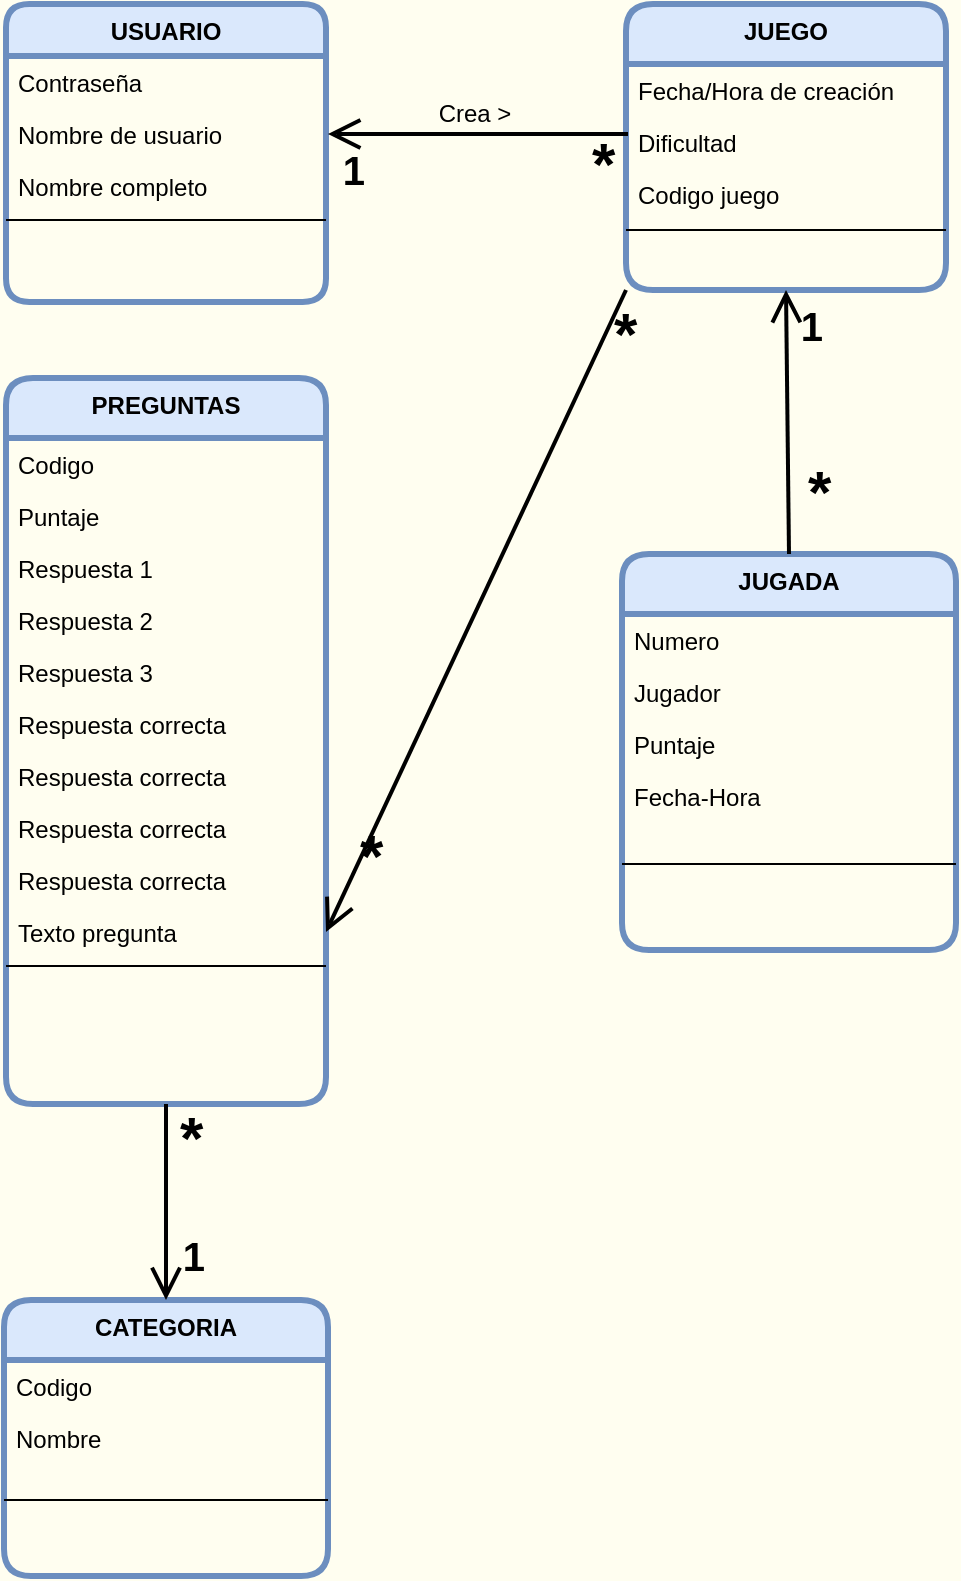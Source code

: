 <mxfile version="20.7.4" type="device"><diagram id="C5RBs43oDa-KdzZeNtuy" name="Page-1"><mxGraphModel dx="948" dy="828" grid="0" gridSize="10" guides="1" tooltips="1" connect="1" arrows="1" fold="1" page="1" pageScale="1" pageWidth="827" pageHeight="1169" background="#FFFEF0" math="0" shadow="0"><root><mxCell id="WIyWlLk6GJQsqaUBKTNV-0"/><mxCell id="WIyWlLk6GJQsqaUBKTNV-1" parent="WIyWlLk6GJQsqaUBKTNV-0"/><mxCell id="zkfFHV4jXpPFQw0GAbJ--0" value="JUEGO" style="swimlane;fontStyle=1;align=center;verticalAlign=top;childLayout=stackLayout;horizontal=1;startSize=30;horizontalStack=0;resizeParent=1;resizeLast=0;collapsible=1;marginBottom=0;rounded=1;shadow=0;strokeWidth=3;labelBackgroundColor=none;fillColor=#dae8fc;strokeColor=#6c8ebf;" parent="WIyWlLk6GJQsqaUBKTNV-1" vertex="1"><mxGeometry x="440" y="43" width="160" height="143" as="geometry"><mxRectangle x="220" y="120" width="160" height="26" as="alternateBounds"/></mxGeometry></mxCell><mxCell id="zkfFHV4jXpPFQw0GAbJ--2" value="Fecha/Hora de creación" style="text;align=left;verticalAlign=top;spacingLeft=4;spacingRight=4;overflow=hidden;rotatable=0;points=[[0,0.5],[1,0.5]];portConstraint=eastwest;rounded=0;shadow=0;html=0;" parent="zkfFHV4jXpPFQw0GAbJ--0" vertex="1"><mxGeometry y="30" width="160" height="26" as="geometry"/></mxCell><mxCell id="UWJl74e681iZkV4x8Wct-0" value="Dificultad" style="text;align=left;verticalAlign=top;spacingLeft=4;spacingRight=4;overflow=hidden;rotatable=0;points=[[0,0.5],[1,0.5]];portConstraint=eastwest;rounded=0;shadow=0;html=0;" vertex="1" parent="zkfFHV4jXpPFQw0GAbJ--0"><mxGeometry y="56" width="160" height="26" as="geometry"/></mxCell><mxCell id="ogk3Hh-eWacTqlMFDUQD-0" value="Codigo juego" style="text;align=left;verticalAlign=top;spacingLeft=4;spacingRight=4;overflow=hidden;rotatable=0;points=[[0,0.5],[1,0.5]];portConstraint=eastwest;rounded=0;shadow=0;html=0;" parent="zkfFHV4jXpPFQw0GAbJ--0" vertex="1"><mxGeometry y="82" width="160" height="26" as="geometry"/></mxCell><mxCell id="zkfFHV4jXpPFQw0GAbJ--4" value="" style="line;html=1;strokeWidth=1;align=left;verticalAlign=middle;spacingTop=-1;spacingLeft=3;spacingRight=3;rotatable=0;labelPosition=right;points=[];portConstraint=eastwest;" parent="zkfFHV4jXpPFQw0GAbJ--0" vertex="1"><mxGeometry y="108" width="160" height="10" as="geometry"/></mxCell><mxCell id="zkfFHV4jXpPFQw0GAbJ--6" value="JUGADA" style="swimlane;fontStyle=1;align=center;verticalAlign=top;childLayout=stackLayout;horizontal=1;startSize=30;horizontalStack=0;resizeParent=1;resizeLast=0;collapsible=1;marginBottom=0;rounded=1;shadow=0;strokeWidth=3;fillColor=#dae8fc;strokeColor=#6c8ebf;labelBackgroundColor=none;" parent="WIyWlLk6GJQsqaUBKTNV-1" vertex="1"><mxGeometry x="438" y="318" width="167" height="198" as="geometry"><mxRectangle x="130" y="380" width="160" height="26" as="alternateBounds"/></mxGeometry></mxCell><mxCell id="pUny38XtBlhGH4cuDCrH-7" value="Numero" style="text;align=left;verticalAlign=top;spacingLeft=4;spacingRight=4;overflow=hidden;rotatable=0;points=[[0,0.5],[1,0.5]];portConstraint=eastwest;rounded=0;shadow=0;html=0;" parent="zkfFHV4jXpPFQw0GAbJ--6" vertex="1"><mxGeometry y="30" width="167" height="26" as="geometry"/></mxCell><mxCell id="pUny38XtBlhGH4cuDCrH-13" value="Jugador" style="text;align=left;verticalAlign=top;spacingLeft=4;spacingRight=4;overflow=hidden;rotatable=0;points=[[0,0.5],[1,0.5]];portConstraint=eastwest;rounded=0;shadow=0;html=0;" parent="zkfFHV4jXpPFQw0GAbJ--6" vertex="1"><mxGeometry y="56" width="167" height="26" as="geometry"/></mxCell><mxCell id="pUny38XtBlhGH4cuDCrH-14" value="Puntaje" style="text;align=left;verticalAlign=top;spacingLeft=4;spacingRight=4;overflow=hidden;rotatable=0;points=[[0,0.5],[1,0.5]];portConstraint=eastwest;rounded=0;shadow=0;html=0;" parent="zkfFHV4jXpPFQw0GAbJ--6" vertex="1"><mxGeometry y="82" width="167" height="26" as="geometry"/></mxCell><mxCell id="pUny38XtBlhGH4cuDCrH-6" value="Fecha-Hora " style="text;align=left;verticalAlign=top;spacingLeft=4;spacingRight=4;overflow=hidden;rotatable=0;points=[[0,0.5],[1,0.5]];portConstraint=eastwest;rounded=0;shadow=0;html=0;" parent="zkfFHV4jXpPFQw0GAbJ--6" vertex="1"><mxGeometry y="108" width="167" height="26" as="geometry"/></mxCell><mxCell id="zkfFHV4jXpPFQw0GAbJ--9" value="" style="line;html=1;strokeWidth=1;align=left;verticalAlign=middle;spacingTop=-1;spacingLeft=3;spacingRight=3;rotatable=0;labelPosition=right;points=[];portConstraint=eastwest;" parent="zkfFHV4jXpPFQw0GAbJ--6" vertex="1"><mxGeometry y="134" width="167" height="42" as="geometry"/></mxCell><mxCell id="zkfFHV4jXpPFQw0GAbJ--13" value="CATEGORIA" style="swimlane;fontStyle=1;align=center;verticalAlign=top;childLayout=stackLayout;horizontal=1;startSize=30;horizontalStack=0;resizeParent=1;resizeLast=0;collapsible=1;marginBottom=0;rounded=1;shadow=0;strokeWidth=3;fillColor=#dae8fc;strokeColor=#6c8ebf;labelBackgroundColor=none;" parent="WIyWlLk6GJQsqaUBKTNV-1" vertex="1"><mxGeometry x="129" y="691" width="162" height="138" as="geometry"><mxRectangle x="340" y="380" width="170" height="26" as="alternateBounds"/></mxGeometry></mxCell><mxCell id="pUny38XtBlhGH4cuDCrH-19" value="Codigo" style="text;align=left;verticalAlign=top;spacingLeft=4;spacingRight=4;overflow=hidden;rotatable=0;points=[[0,0.5],[1,0.5]];portConstraint=eastwest;" parent="zkfFHV4jXpPFQw0GAbJ--13" vertex="1"><mxGeometry y="30" width="162" height="26" as="geometry"/></mxCell><mxCell id="zkfFHV4jXpPFQw0GAbJ--14" value="Nombre" style="text;align=left;verticalAlign=top;spacingLeft=4;spacingRight=4;overflow=hidden;rotatable=0;points=[[0,0.5],[1,0.5]];portConstraint=eastwest;" parent="zkfFHV4jXpPFQw0GAbJ--13" vertex="1"><mxGeometry y="56" width="162" height="26" as="geometry"/></mxCell><mxCell id="zkfFHV4jXpPFQw0GAbJ--15" value="" style="line;html=1;strokeWidth=1;align=left;verticalAlign=middle;spacingTop=-1;spacingLeft=3;spacingRight=3;rotatable=0;labelPosition=right;points=[];portConstraint=eastwest;" parent="zkfFHV4jXpPFQw0GAbJ--13" vertex="1"><mxGeometry y="82" width="162" height="36" as="geometry"/></mxCell><mxCell id="zkfFHV4jXpPFQw0GAbJ--17" value="USUARIO" style="swimlane;fontStyle=1;align=center;verticalAlign=top;childLayout=stackLayout;horizontal=1;startSize=26;horizontalStack=0;resizeParent=1;resizeLast=0;collapsible=1;marginBottom=0;rounded=1;shadow=0;strokeWidth=3;fillColor=#dae8fc;strokeColor=#6c8ebf;" parent="WIyWlLk6GJQsqaUBKTNV-1" vertex="1"><mxGeometry x="130" y="43" width="160" height="149" as="geometry"><mxRectangle x="550" y="140" width="160" height="26" as="alternateBounds"/></mxGeometry></mxCell><mxCell id="zkfFHV4jXpPFQw0GAbJ--18" value="Contraseña" style="text;align=left;verticalAlign=top;spacingLeft=4;spacingRight=4;overflow=hidden;rotatable=0;points=[[0,0.5],[1,0.5]];portConstraint=eastwest;" parent="zkfFHV4jXpPFQw0GAbJ--17" vertex="1"><mxGeometry y="26" width="160" height="26" as="geometry"/></mxCell><mxCell id="Zua9VPasZb-DiGXP2Rg9-5" value="Nombre de usuario" style="text;align=left;verticalAlign=top;spacingLeft=4;spacingRight=4;overflow=hidden;rotatable=0;points=[[0,0.5],[1,0.5]];portConstraint=eastwest;rounded=0;shadow=0;html=0;" parent="zkfFHV4jXpPFQw0GAbJ--17" vertex="1"><mxGeometry y="52" width="160" height="26" as="geometry"/></mxCell><mxCell id="zkfFHV4jXpPFQw0GAbJ--19" value="Nombre completo" style="text;align=left;verticalAlign=top;spacingLeft=4;spacingRight=4;overflow=hidden;rotatable=0;points=[[0,0.5],[1,0.5]];portConstraint=eastwest;rounded=0;shadow=0;html=0;" parent="zkfFHV4jXpPFQw0GAbJ--17" vertex="1"><mxGeometry y="78" width="160" height="26" as="geometry"/></mxCell><mxCell id="zkfFHV4jXpPFQw0GAbJ--23" value="" style="line;html=1;strokeWidth=1;align=left;verticalAlign=middle;spacingTop=-1;spacingLeft=3;spacingRight=3;rotatable=0;labelPosition=right;points=[];portConstraint=eastwest;" parent="zkfFHV4jXpPFQw0GAbJ--17" vertex="1"><mxGeometry y="104" width="160" height="8" as="geometry"/></mxCell><mxCell id="zkfFHV4jXpPFQw0GAbJ--26" value="" style="endArrow=open;shadow=0;strokeWidth=2;rounded=0;endFill=1;edgeStyle=elbowEdgeStyle;elbow=vertical;endSize=12;" parent="WIyWlLk6GJQsqaUBKTNV-1" edge="1"><mxGeometry x="0.5" y="41" relative="1" as="geometry"><mxPoint x="441" y="108" as="sourcePoint"/><mxPoint x="291" y="108" as="targetPoint"/><mxPoint x="-40" y="32" as="offset"/><Array as="points"><mxPoint x="400" y="108"/><mxPoint x="418" y="97"/><mxPoint x="271" y="130"/></Array></mxGeometry></mxCell><mxCell id="zkfFHV4jXpPFQw0GAbJ--27" value="*" style="resizable=0;align=left;verticalAlign=bottom;labelBackgroundColor=none;fontSize=30;fontStyle=1" parent="zkfFHV4jXpPFQw0GAbJ--26" connectable="0" vertex="1"><mxGeometry x="-1" relative="1" as="geometry"><mxPoint x="-20" y="30" as="offset"/></mxGeometry></mxCell><mxCell id="zkfFHV4jXpPFQw0GAbJ--28" value="1" style="resizable=0;align=right;verticalAlign=bottom;labelBackgroundColor=none;fontSize=20;fontStyle=1" parent="zkfFHV4jXpPFQw0GAbJ--26" connectable="0" vertex="1"><mxGeometry x="1" relative="1" as="geometry"><mxPoint x="20" y="30" as="offset"/></mxGeometry></mxCell><mxCell id="zkfFHV4jXpPFQw0GAbJ--29" value="Crea &amp;gt;" style="text;html=1;resizable=0;points=[];;align=center;verticalAlign=middle;labelBackgroundColor=none;rounded=0;shadow=0;strokeWidth=1;fontSize=12;" parent="zkfFHV4jXpPFQw0GAbJ--26" vertex="1" connectable="0"><mxGeometry x="0.5" y="49" relative="1" as="geometry"><mxPoint x="35" y="-59" as="offset"/></mxGeometry></mxCell><mxCell id="iwKu0tgebWHdo_k-Yv_c-9" value="PREGUNTAS" style="swimlane;fontStyle=1;align=center;verticalAlign=top;childLayout=stackLayout;horizontal=1;startSize=30;horizontalStack=0;resizeParent=1;resizeLast=0;collapsible=1;marginBottom=0;rounded=1;shadow=0;strokeWidth=3;fillColor=#dae8fc;strokeColor=#6c8ebf;labelBackgroundColor=none;" parent="WIyWlLk6GJQsqaUBKTNV-1" vertex="1"><mxGeometry x="130" y="230" width="160" height="363" as="geometry"><mxRectangle x="130" y="380" width="160" height="26" as="alternateBounds"/></mxGeometry></mxCell><mxCell id="Zua9VPasZb-DiGXP2Rg9-13" value="Codigo" style="text;align=left;verticalAlign=top;spacingLeft=4;spacingRight=4;overflow=hidden;rotatable=0;points=[[0,0.5],[1,0.5]];portConstraint=eastwest;rounded=0;shadow=0;html=0;" parent="iwKu0tgebWHdo_k-Yv_c-9" vertex="1"><mxGeometry y="30" width="160" height="26" as="geometry"/></mxCell><mxCell id="pUny38XtBlhGH4cuDCrH-15" value="Puntaje" style="text;align=left;verticalAlign=top;spacingLeft=4;spacingRight=4;overflow=hidden;rotatable=0;points=[[0,0.5],[1,0.5]];portConstraint=eastwest;rounded=0;shadow=0;html=0;" parent="iwKu0tgebWHdo_k-Yv_c-9" vertex="1"><mxGeometry y="56" width="160" height="26" as="geometry"/></mxCell><mxCell id="pUny38XtBlhGH4cuDCrH-16" value="Respuesta 1" style="text;align=left;verticalAlign=top;spacingLeft=4;spacingRight=4;overflow=hidden;rotatable=0;points=[[0,0.5],[1,0.5]];portConstraint=eastwest;rounded=0;shadow=0;html=0;" parent="iwKu0tgebWHdo_k-Yv_c-9" vertex="1"><mxGeometry y="82" width="160" height="26" as="geometry"/></mxCell><mxCell id="pUny38XtBlhGH4cuDCrH-17" value="Respuesta 2" style="text;align=left;verticalAlign=top;spacingLeft=4;spacingRight=4;overflow=hidden;rotatable=0;points=[[0,0.5],[1,0.5]];portConstraint=eastwest;rounded=0;shadow=0;html=0;" parent="iwKu0tgebWHdo_k-Yv_c-9" vertex="1"><mxGeometry y="108" width="160" height="26" as="geometry"/></mxCell><mxCell id="pUny38XtBlhGH4cuDCrH-18" value="Respuesta 3" style="text;align=left;verticalAlign=top;spacingLeft=4;spacingRight=4;overflow=hidden;rotatable=0;points=[[0,0.5],[1,0.5]];portConstraint=eastwest;rounded=0;shadow=0;html=0;" parent="iwKu0tgebWHdo_k-Yv_c-9" vertex="1"><mxGeometry y="134" width="160" height="26" as="geometry"/></mxCell><mxCell id="UWJl74e681iZkV4x8Wct-1" value="Respuesta correcta" style="text;align=left;verticalAlign=top;spacingLeft=4;spacingRight=4;overflow=hidden;rotatable=0;points=[[0,0.5],[1,0.5]];portConstraint=eastwest;rounded=0;shadow=0;html=0;" vertex="1" parent="iwKu0tgebWHdo_k-Yv_c-9"><mxGeometry y="160" width="160" height="26" as="geometry"/></mxCell><mxCell id="UWJl74e681iZkV4x8Wct-2" value="Respuesta correcta" style="text;align=left;verticalAlign=top;spacingLeft=4;spacingRight=4;overflow=hidden;rotatable=0;points=[[0,0.5],[1,0.5]];portConstraint=eastwest;rounded=0;shadow=0;html=0;" vertex="1" parent="iwKu0tgebWHdo_k-Yv_c-9"><mxGeometry y="186" width="160" height="26" as="geometry"/></mxCell><mxCell id="UWJl74e681iZkV4x8Wct-4" value="Respuesta correcta" style="text;align=left;verticalAlign=top;spacingLeft=4;spacingRight=4;overflow=hidden;rotatable=0;points=[[0,0.5],[1,0.5]];portConstraint=eastwest;rounded=0;shadow=0;html=0;" vertex="1" parent="iwKu0tgebWHdo_k-Yv_c-9"><mxGeometry y="212" width="160" height="26" as="geometry"/></mxCell><mxCell id="UWJl74e681iZkV4x8Wct-5" value="Respuesta correcta" style="text;align=left;verticalAlign=top;spacingLeft=4;spacingRight=4;overflow=hidden;rotatable=0;points=[[0,0.5],[1,0.5]];portConstraint=eastwest;rounded=0;shadow=0;html=0;" vertex="1" parent="iwKu0tgebWHdo_k-Yv_c-9"><mxGeometry y="238" width="160" height="26" as="geometry"/></mxCell><mxCell id="Zua9VPasZb-DiGXP2Rg9-14" value="Texto pregunta" style="text;align=left;verticalAlign=top;spacingLeft=4;spacingRight=4;overflow=hidden;rotatable=0;points=[[0,0.5],[1,0.5]];portConstraint=eastwest;rounded=0;shadow=0;html=0;" parent="iwKu0tgebWHdo_k-Yv_c-9" vertex="1"><mxGeometry y="264" width="160" height="26" as="geometry"/></mxCell><mxCell id="pUny38XtBlhGH4cuDCrH-23" value="" style="resizable=0;align=left;verticalAlign=bottom;labelBackgroundColor=none;fontSize=30;fontStyle=1" parent="iwKu0tgebWHdo_k-Yv_c-9" connectable="0" vertex="1"><mxGeometry y="290" width="160" as="geometry"/></mxCell><mxCell id="iwKu0tgebWHdo_k-Yv_c-11" value="" style="line;html=1;strokeWidth=1;align=left;verticalAlign=middle;spacingTop=-1;spacingLeft=3;spacingRight=3;rotatable=0;labelPosition=right;points=[];portConstraint=eastwest;" parent="iwKu0tgebWHdo_k-Yv_c-9" vertex="1"><mxGeometry y="290" width="160" height="8" as="geometry"/></mxCell><mxCell id="pUny38XtBlhGH4cuDCrH-0" value="" style="endArrow=open;shadow=0;strokeWidth=2;rounded=0;endFill=1;elbow=vertical;endSize=12;exitX=0.5;exitY=0;exitDx=0;exitDy=0;entryX=0.5;entryY=1;entryDx=0;entryDy=0;" parent="WIyWlLk6GJQsqaUBKTNV-1" source="zkfFHV4jXpPFQw0GAbJ--6" target="zkfFHV4jXpPFQw0GAbJ--0" edge="1"><mxGeometry x="0.5" y="41" relative="1" as="geometry"><mxPoint x="499" y="233" as="sourcePoint"/><mxPoint x="349" y="233" as="targetPoint"/><mxPoint x="-40" y="32" as="offset"/></mxGeometry></mxCell><mxCell id="pUny38XtBlhGH4cuDCrH-2" value="1" style="resizable=0;align=right;verticalAlign=bottom;labelBackgroundColor=none;fontSize=20;fontStyle=1" parent="pUny38XtBlhGH4cuDCrH-0" connectable="0" vertex="1"><mxGeometry x="1" relative="1" as="geometry"><mxPoint x="20" y="30" as="offset"/></mxGeometry></mxCell><mxCell id="pUny38XtBlhGH4cuDCrH-4" value="*" style="resizable=0;align=left;verticalAlign=bottom;labelBackgroundColor=none;fontSize=30;fontStyle=1" parent="WIyWlLk6GJQsqaUBKTNV-1" connectable="0" vertex="1"><mxGeometry x="529" y="302" as="geometry"/></mxCell><mxCell id="pUny38XtBlhGH4cuDCrH-8" value="" style="endArrow=open;shadow=0;strokeWidth=2;rounded=0;endFill=1;elbow=vertical;endSize=12;exitX=0;exitY=1;exitDx=0;exitDy=0;entryX=1;entryY=0.5;entryDx=0;entryDy=0;" parent="WIyWlLk6GJQsqaUBKTNV-1" source="zkfFHV4jXpPFQw0GAbJ--0" target="Zua9VPasZb-DiGXP2Rg9-14" edge="1"><mxGeometry x="0.5" y="41" relative="1" as="geometry"><mxPoint x="371" y="233" as="sourcePoint"/><mxPoint x="221" y="233" as="targetPoint"/><mxPoint x="-40" y="32" as="offset"/></mxGeometry></mxCell><mxCell id="pUny38XtBlhGH4cuDCrH-9" value="*" style="resizable=0;align=left;verticalAlign=bottom;labelBackgroundColor=none;fontSize=30;fontStyle=1" parent="pUny38XtBlhGH4cuDCrH-8" connectable="0" vertex="1"><mxGeometry x="-1" relative="1" as="geometry"><mxPoint x="-8" y="37" as="offset"/></mxGeometry></mxCell><mxCell id="pUny38XtBlhGH4cuDCrH-12" value="*" style="resizable=0;align=left;verticalAlign=bottom;labelBackgroundColor=none;fontSize=30;fontStyle=1" parent="WIyWlLk6GJQsqaUBKTNV-1" connectable="0" vertex="1"><mxGeometry x="305" y="484" as="geometry"/></mxCell><mxCell id="pUny38XtBlhGH4cuDCrH-20" value="" style="endArrow=open;shadow=0;strokeWidth=2;rounded=0;endFill=1;elbow=vertical;endSize=12;entryX=0.5;entryY=0;entryDx=0;entryDy=0;exitX=0.5;exitY=1;exitDx=0;exitDy=0;" parent="WIyWlLk6GJQsqaUBKTNV-1" source="iwKu0tgebWHdo_k-Yv_c-9" edge="1" target="zkfFHV4jXpPFQw0GAbJ--13"><mxGeometry x="0.5" y="41" relative="1" as="geometry"><mxPoint x="172" y="605" as="sourcePoint"/><mxPoint x="209" y="603" as="targetPoint"/><mxPoint x="-40" y="32" as="offset"/></mxGeometry></mxCell><mxCell id="pUny38XtBlhGH4cuDCrH-21" value="1" style="resizable=0;align=right;verticalAlign=bottom;labelBackgroundColor=none;fontSize=20;fontStyle=1" parent="pUny38XtBlhGH4cuDCrH-20" connectable="0" vertex="1"><mxGeometry x="1" relative="1" as="geometry"><mxPoint x="21" y="-10" as="offset"/></mxGeometry></mxCell><mxCell id="UWJl74e681iZkV4x8Wct-3" value="*" style="resizable=0;align=left;verticalAlign=bottom;labelBackgroundColor=none;fontSize=30;fontStyle=1" connectable="0" vertex="1" parent="WIyWlLk6GJQsqaUBKTNV-1"><mxGeometry x="215" y="625" as="geometry"/></mxCell></root></mxGraphModel></diagram></mxfile>